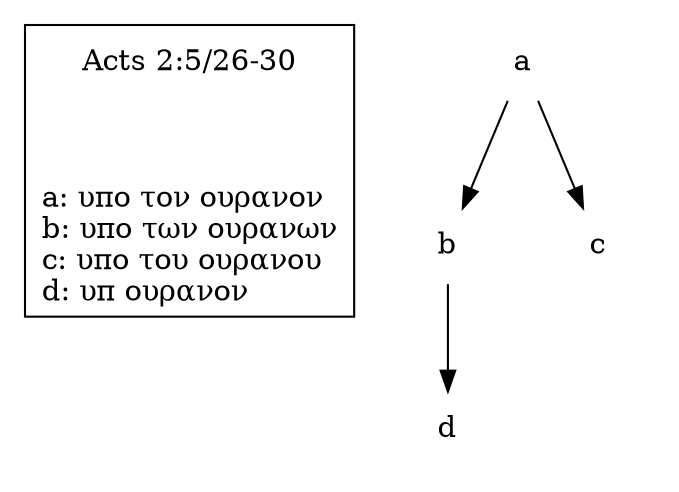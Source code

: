 digraph local_stemma {
	margin=0;
	subgraph cluster_legend {
		passage [shape=plaintext, label="Acts 2:5/26-30"]
		readings [shape=plaintext, label="a: υπο τον ουρανον\lb: υπο των ουρανων\lc: υπο του ουρανου\ld: υπ ουρανον\l"];
		passage -> readings[style=invis];
	}
	subgraph cluster_plot {
		style=invis;
		node [shape=plaintext];
		1 [label="a"];
		2 [label="b"];
		3 [label="c"];
		4 [label="d"];
		1 -> 2[style=solid];
		1 -> 3[style=solid];
		2 -> 4[style=solid];
	}
}

digraph local_stemma_path_1_2 {
	margin=0;
	subgraph cluster_plot {
		style=invis;
		node [shape=plaintext];
		1 [label="a"];
		2 [label="b"];
		3 [label="c"];
		4 [label="d"];
		1 -> 2[penwidth=2.0, color=red];
		1 -> 3[color=gray];
		2 -> 4[color=gray];
	}
}

digraph local_stemma_path_1_3 {
	margin=0;
	subgraph cluster_plot {
		style=invis;
		node [shape=plaintext];
		1 [label="a"];
		2 [label="b"];
		3 [label="c"];
		4 [label="d"];
		1 -> 2[color=gray];
		1 -> 3[penwidth=2.0, color=red];
		2 -> 4[color=gray];
	}
}

digraph local_stemma_path_1_4 {
	margin=0;
	subgraph cluster_plot {
		style=invis;
		node [shape=plaintext];
		1 [label="a"];
		2 [label="b"];
		3 [label="c"];
		4 [label="d"];
		1 -> 2[penwidth=2.0, color="red"];
		1 -> 3[color=gray];
		2 -> 4[penwidth=2.0, color="red"];
	}
}
